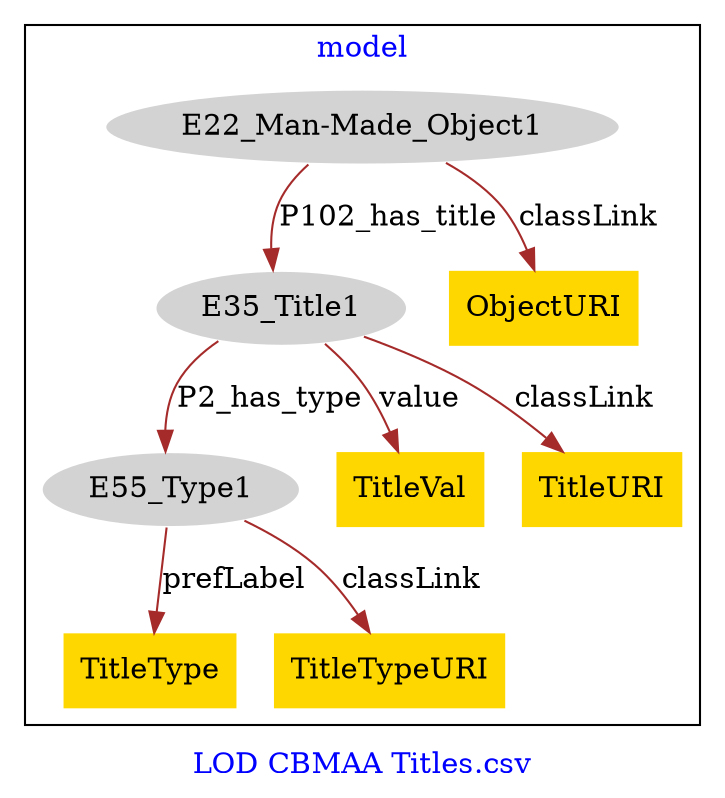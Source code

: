 digraph n0 {
fontcolor="blue"
remincross="true"
label="LOD CBMAA Titles.csv"
subgraph cluster {
label="model"
n2[style="filled",color="white",fillcolor="lightgray",label="E22_Man-Made_Object1"];
n3[style="filled",color="white",fillcolor="lightgray",label="E35_Title1"];
n4[style="filled",color="white",fillcolor="lightgray",label="E55_Type1"];
n5[shape="plaintext",style="filled",fillcolor="gold",label="ObjectURI"];
n6[shape="plaintext",style="filled",fillcolor="gold",label="TitleVal"];
n7[shape="plaintext",style="filled",fillcolor="gold",label="TitleURI"];
n8[shape="plaintext",style="filled",fillcolor="gold",label="TitleType"];
n9[shape="plaintext",style="filled",fillcolor="gold",label="TitleTypeURI"];
}
n2 -> n3[color="brown",fontcolor="black",label="P102_has_title"]
n3 -> n4[color="brown",fontcolor="black",label="P2_has_type"]
n2 -> n5[color="brown",fontcolor="black",label="classLink"]
n3 -> n6[color="brown",fontcolor="black",label="value"]
n3 -> n7[color="brown",fontcolor="black",label="classLink"]
n4 -> n8[color="brown",fontcolor="black",label="prefLabel"]
n4 -> n9[color="brown",fontcolor="black",label="classLink"]
}
